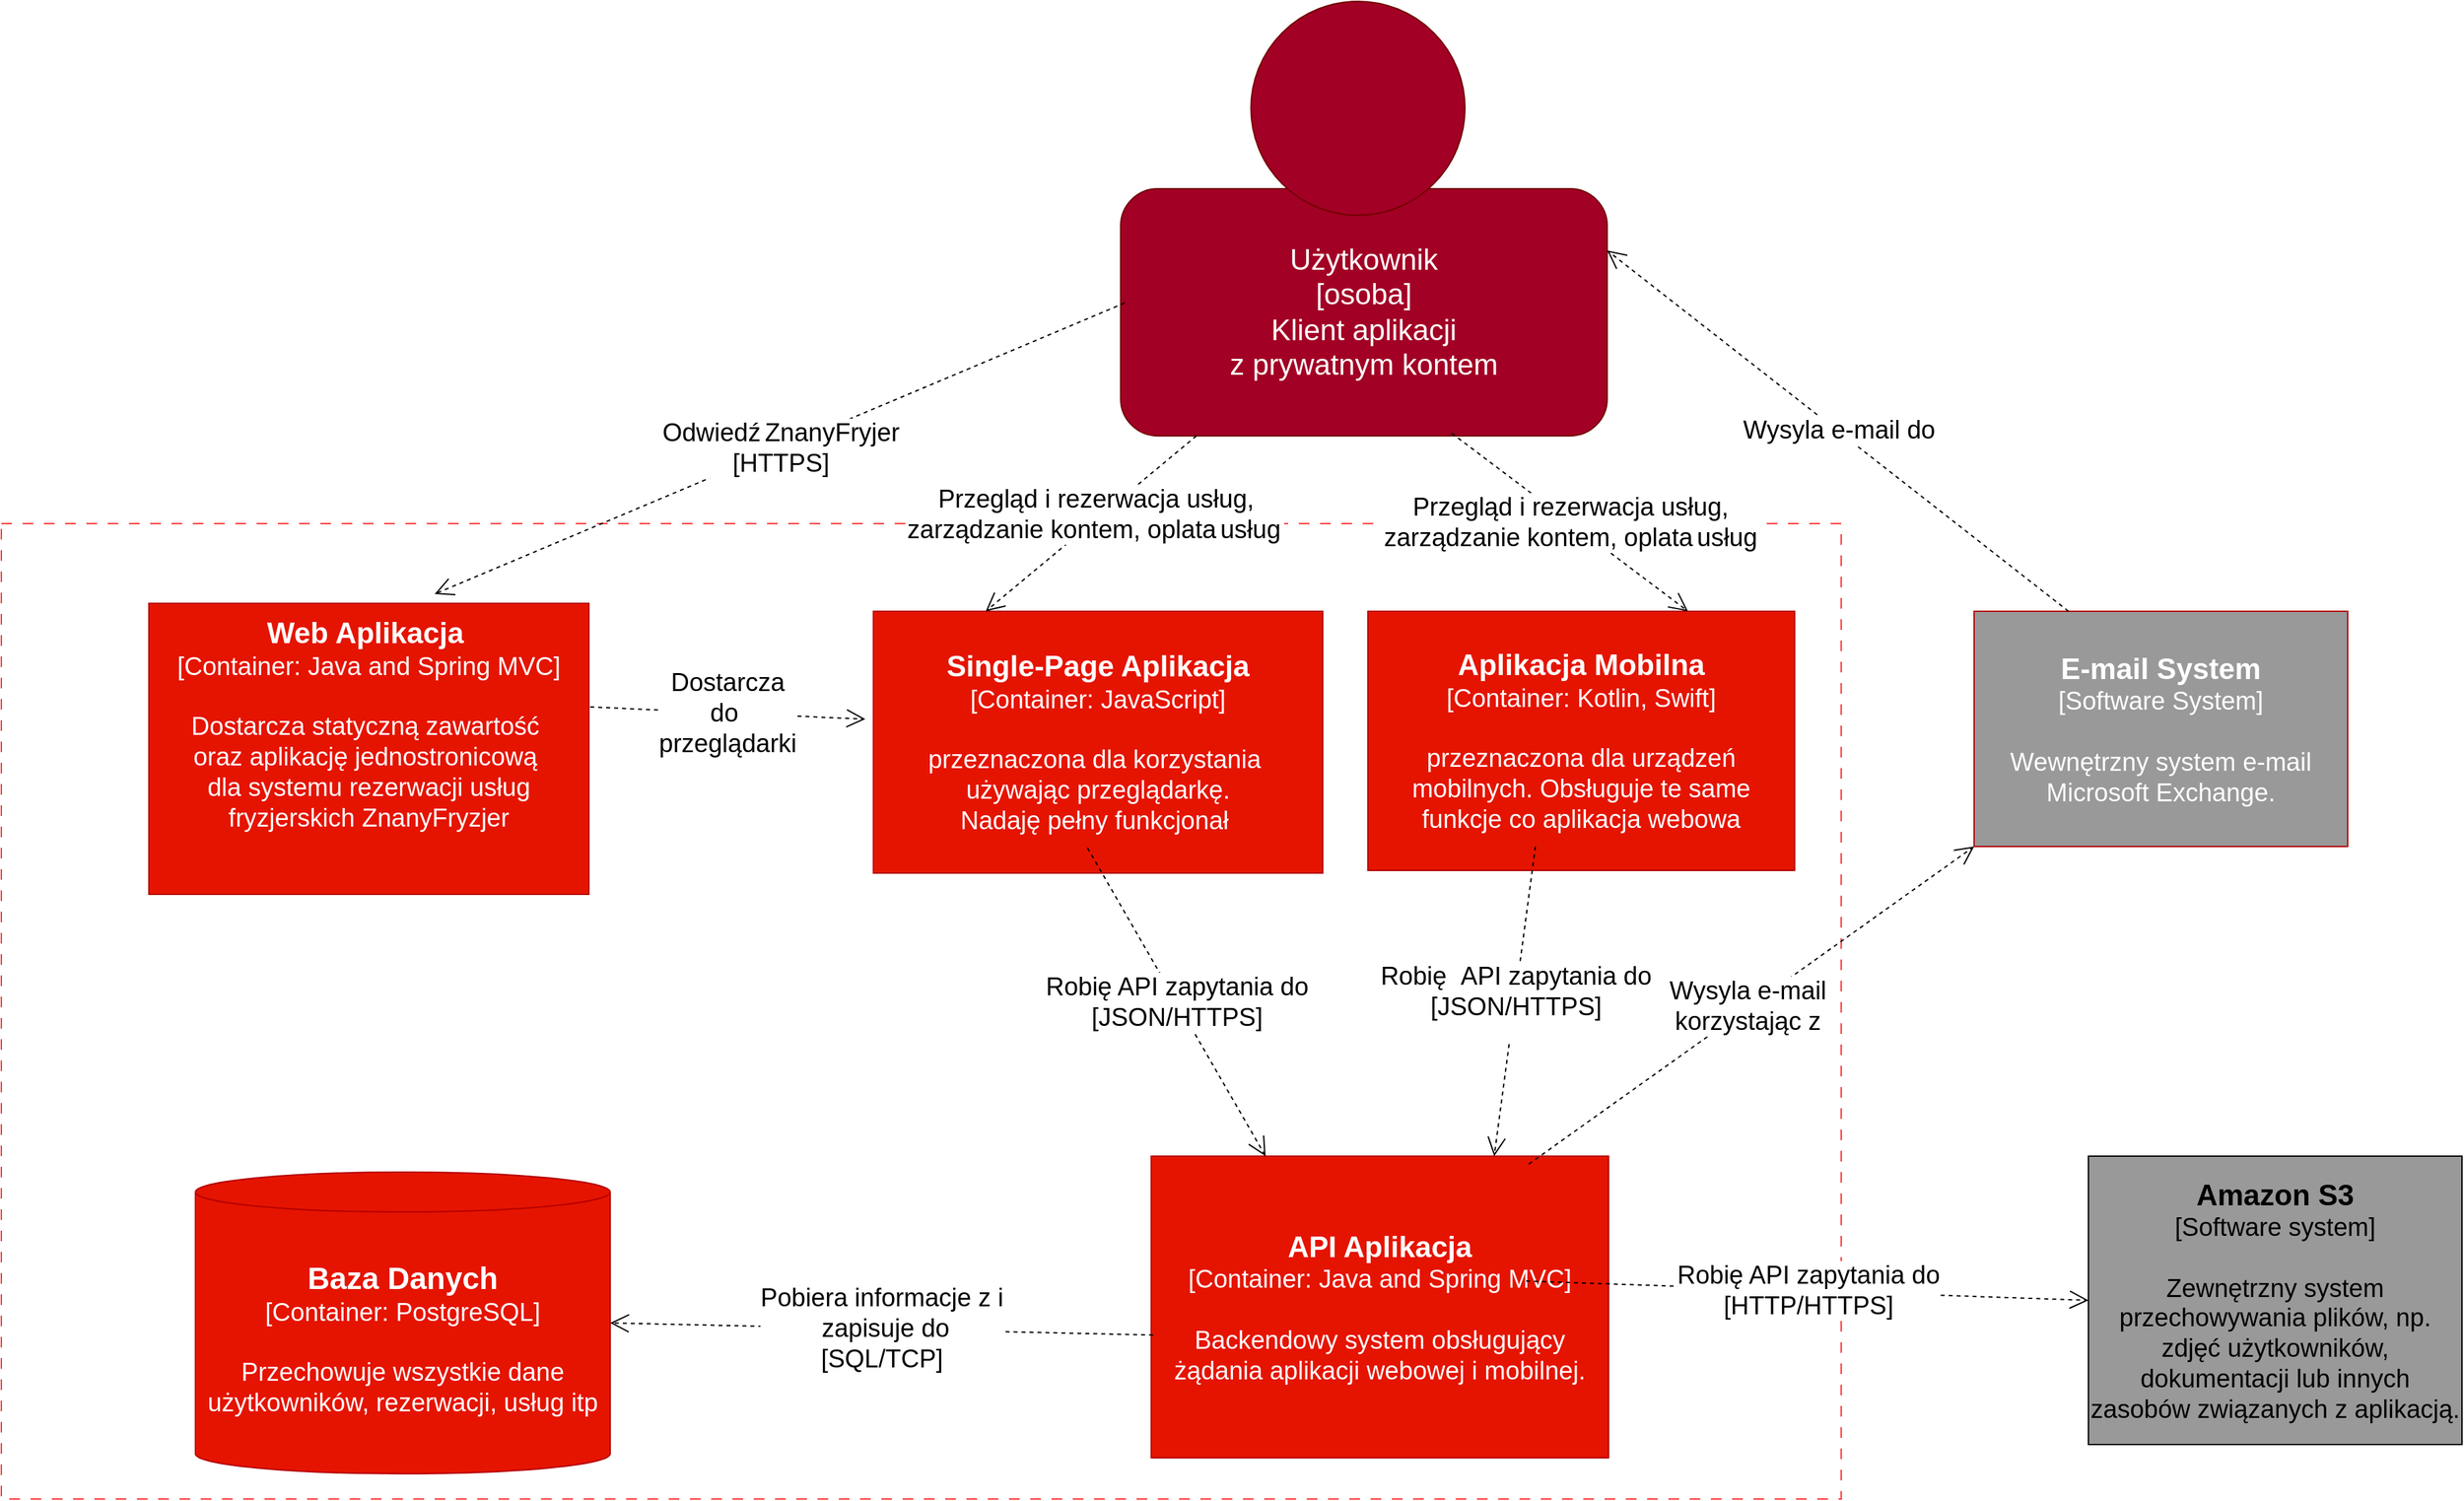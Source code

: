 <mxfile version="26.1.3">
  <diagram name="Page-1" id="3zGmeHMoxcLTCu4aQRj2">
    <mxGraphModel dx="2867" dy="2577" grid="0" gridSize="10" guides="1" tooltips="1" connect="1" arrows="1" fold="1" page="1" pageScale="1" pageWidth="827" pageHeight="1169" math="0" shadow="0">
      <root>
        <mxCell id="0" />
        <mxCell id="1" parent="0" />
        <mxCell id="CdNLvU-L0Fh2n5u2H3BX-19" value="" style="rounded=0;whiteSpace=wrap;html=1;dashed=1;dashPattern=8 8;strokeColor=#FF3333;" parent="1" vertex="1">
          <mxGeometry x="-327" y="272" width="1384" height="734" as="geometry" />
        </mxCell>
        <mxCell id="CdNLvU-L0Fh2n5u2H3BX-2" value="&lt;font style=&quot;font-size: 22px;&quot;&gt;Użytkownik&lt;/font&gt;&lt;div&gt;&lt;font style=&quot;font-size: 22px;&quot;&gt;[osoba]&lt;/font&gt;&lt;/div&gt;&lt;div&gt;&lt;div&gt;&lt;font style=&quot;font-size: 22px;&quot;&gt;Klient aplikacji&lt;/font&gt;&lt;/div&gt;&lt;div&gt;&lt;font style=&quot;font-size: 22px;&quot;&gt;z prywatnym kontem&lt;/font&gt;&lt;/div&gt;&lt;/div&gt;" style="rounded=1;whiteSpace=wrap;html=1;fillColor=#a20025;fontColor=#ffffff;strokeColor=#6F0000;" parent="1" vertex="1">
          <mxGeometry x="515" y="20" width="366" height="186" as="geometry" />
        </mxCell>
        <mxCell id="CdNLvU-L0Fh2n5u2H3BX-3" value="" style="ellipse;whiteSpace=wrap;html=1;aspect=fixed;fillColor=#a20025;fontColor=#ffffff;strokeColor=#6F0000;" parent="1" vertex="1">
          <mxGeometry x="613" y="-121" width="161" height="161" as="geometry" />
        </mxCell>
        <mxCell id="CdNLvU-L0Fh2n5u2H3BX-5" value="&lt;font&gt;&lt;b&gt;&lt;font style=&quot;font-size: 22px;&quot;&gt;Web Aplikacja&lt;/font&gt;&lt;/b&gt;&lt;span style=&quot;font-size: 19px;&quot;&gt;&amp;nbsp;&lt;/span&gt;&lt;/font&gt;&lt;div&gt;&lt;font style=&quot;font-size: 19px;&quot;&gt;[Container: Java and Spring MVC]&lt;/font&gt;&lt;/div&gt;&lt;div&gt;&lt;font style=&quot;font-size: 19px;&quot;&gt;&lt;br&gt;&lt;/font&gt;&lt;/div&gt;&lt;div&gt;&lt;font style=&quot;font-size: 19px;&quot;&gt;&lt;span style=&quot;text-align: start;&quot;&gt;Dostarcza statyczną zawartość&amp;nbsp;&lt;/span&gt;&lt;/font&gt;&lt;/div&gt;&lt;div&gt;&lt;font style=&quot;font-size: 19px;&quot;&gt;&lt;span style=&quot;text-align: start;&quot;&gt;oraz aplikację jednostronicową&amp;nbsp;&lt;/span&gt;&lt;/font&gt;&lt;/div&gt;&lt;div&gt;&lt;font&gt;&lt;span style=&quot;text-align: start;&quot;&gt;&lt;font style=&quot;font-size: 19px;&quot;&gt;dla systemu rezerwacji usług fryzjerskich ZnanyFryzjer&lt;/font&gt;&lt;/span&gt;&lt;br&gt;&lt;/font&gt;&lt;/div&gt;&lt;div&gt;&lt;span style=&quot;font-size: 19px;&quot;&gt;&lt;br&gt;&lt;/span&gt;&lt;div&gt;&lt;br&gt;&lt;/div&gt;&lt;/div&gt;" style="rounded=0;whiteSpace=wrap;html=1;fillColor=#e51400;fontColor=#ffffff;strokeColor=#B20000;" parent="1" vertex="1">
          <mxGeometry x="-216" y="332" width="331" height="219" as="geometry" />
        </mxCell>
        <mxCell id="CdNLvU-L0Fh2n5u2H3BX-6" value="&lt;font style=&quot;font-size: 22px;&quot;&gt;&lt;b&gt;Single-Page Aplikacja&lt;/b&gt;&lt;/font&gt;&lt;div&gt;&lt;font style=&quot;font-size: 19px;&quot;&gt;[Container: JavaScript]&lt;/font&gt;&lt;/div&gt;&lt;div&gt;&lt;font style=&quot;font-size: 19px;&quot;&gt;&lt;br&gt;&lt;/font&gt;&lt;/div&gt;&lt;div style=&quot;text-align: center;&quot;&gt;&lt;font&gt;&lt;span style=&quot;font-size: 19px; text-align: start;&quot;&gt;p&lt;/span&gt;&lt;span style=&quot;text-align: start;&quot;&gt;&lt;span style=&quot;font-size: 19px;&quot;&gt;rzeznaczona dla korzystania&amp;nbsp;&lt;/span&gt;&lt;/span&gt;&lt;/font&gt;&lt;/div&gt;&lt;div style=&quot;text-align: center;&quot;&gt;&lt;font&gt;&lt;span style=&quot;text-align: start;&quot;&gt;&lt;span style=&quot;font-size: 19px;&quot;&gt;używając przeglądarkę.&lt;/span&gt;&lt;/span&gt;&lt;/font&gt;&lt;/div&gt;&lt;div style=&quot;text-align: center;&quot;&gt;&lt;font&gt;&lt;span style=&quot;text-align: start;&quot;&gt;&lt;span style=&quot;font-size: 19px;&quot;&gt;&amp;nbsp;&lt;/span&gt;&lt;/span&gt;&lt;span style=&quot;font-size: 19px;&quot;&gt;Nadaję pełny funkcjonał &amp;nbsp;&lt;/span&gt;&lt;br&gt;&lt;/font&gt;&lt;/div&gt;" style="rounded=0;whiteSpace=wrap;html=1;fillColor=#e51400;fontColor=#ffffff;strokeColor=#B20000;" parent="1" vertex="1">
          <mxGeometry x="329" y="338" width="338" height="197" as="geometry" />
        </mxCell>
        <mxCell id="CdNLvU-L0Fh2n5u2H3BX-7" value="&lt;font style=&quot;font-size: 22px;&quot;&gt;&lt;b&gt;Aplikacja Mobilna&lt;/b&gt;&lt;/font&gt;&lt;div&gt;&lt;font style=&quot;font-size: 19px;&quot;&gt;[Container: Kotlin, Swift]&lt;/font&gt;&lt;/div&gt;&lt;div&gt;&lt;font style=&quot;font-size: 19px;&quot;&gt;&lt;br&gt;&lt;/font&gt;&lt;/div&gt;&lt;div&gt;&lt;font&gt;&lt;font style=&quot;font-size: 19px;&quot;&gt;&lt;span style=&quot;text-align: start;&quot;&gt;p&lt;/span&gt;&lt;span style=&quot;text-align: start;&quot;&gt;&lt;font&gt;rzeznaczona dla urządzeń mobilnych. Obsługuje te same funkcje co aplikacja webowa&lt;/font&gt;&lt;/span&gt;&lt;/font&gt;&lt;br&gt;&lt;/font&gt;&lt;/div&gt;" style="rounded=0;whiteSpace=wrap;html=1;fillColor=#e51400;fontColor=#ffffff;strokeColor=#B20000;" parent="1" vertex="1">
          <mxGeometry x="701" y="338" width="321" height="195" as="geometry" />
        </mxCell>
        <mxCell id="CdNLvU-L0Fh2n5u2H3BX-8" value="&lt;font style=&quot;font-size: 22px;&quot;&gt;&lt;b&gt;E-mail System&lt;/b&gt;&lt;/font&gt;&lt;div&gt;&lt;font style=&quot;font-size: 19px;&quot;&gt;[Software System]&lt;/font&gt;&lt;/div&gt;&lt;div&gt;&lt;font style=&quot;font-size: 19px;&quot;&gt;&lt;br&gt;&lt;/font&gt;&lt;/div&gt;&lt;div&gt;&lt;font&gt;&lt;font style=&quot;font-size: 19px;&quot;&gt;Wewnętrzny system e-mail Microsoft Exchange.&lt;/font&gt;&lt;br&gt;&lt;/font&gt;&lt;/div&gt;" style="rounded=0;whiteSpace=wrap;html=1;fillColor=#999999;fontColor=#ffffff;strokeColor=#B20000;" parent="1" vertex="1">
          <mxGeometry x="1157" y="338" width="281" height="177" as="geometry" />
        </mxCell>
        <mxCell id="CdNLvU-L0Fh2n5u2H3BX-9" value="&lt;font style=&quot;font-size: 23px;&quot;&gt;&lt;b&gt;Baza Danych&lt;/b&gt;&lt;/font&gt;&lt;div&gt;&lt;font style=&quot;font-size: 19px;&quot;&gt;[Container: PostgreSQL]&lt;/font&gt;&lt;/div&gt;&lt;div&gt;&lt;font style=&quot;font-size: 19px;&quot;&gt;&lt;br&gt;&lt;/font&gt;&lt;/div&gt;&lt;div&gt;&lt;font&gt;&lt;span style=&quot;text-align: start;&quot;&gt;&lt;font style=&quot;font-size: 19px;&quot;&gt;Przechowuje wszystkie dane użytkowników, rezerwacji, usług itp&lt;/font&gt;&lt;/span&gt;&lt;br&gt;&lt;/font&gt;&lt;/div&gt;" style="shape=cylinder3;whiteSpace=wrap;html=1;boundedLbl=1;backgroundOutline=1;size=15;fillColor=#e51400;fontColor=#ffffff;strokeColor=#B20000;" parent="1" vertex="1">
          <mxGeometry x="-181" y="760" width="312" height="227" as="geometry" />
        </mxCell>
        <mxCell id="CdNLvU-L0Fh2n5u2H3BX-10" value="&lt;font style=&quot;font-size: 22px;&quot;&gt;&lt;b&gt;API Aplikacja&lt;/b&gt;&lt;/font&gt;&lt;div&gt;&lt;font style=&quot;font-size: 19px;&quot;&gt;[Container: Java and Spring MVC]&lt;/font&gt;&lt;/div&gt;&lt;div&gt;&lt;font style=&quot;font-size: 19px;&quot;&gt;&lt;br&gt;&lt;/font&gt;&lt;/div&gt;&lt;div&gt;&lt;font&gt;&lt;span style=&quot;text-align: start;&quot;&gt;&lt;font style=&quot;font-size: 19px;&quot;&gt;Backendowy system obsługujący żądania aplikacji webowej i mobilnej.&lt;/font&gt;&lt;/span&gt;&lt;br&gt;&lt;/font&gt;&lt;/div&gt;" style="rounded=0;whiteSpace=wrap;html=1;fillColor=#e51400;fontColor=#ffffff;strokeColor=#B20000;" parent="1" vertex="1">
          <mxGeometry x="538" y="748" width="344" height="227" as="geometry" />
        </mxCell>
        <mxCell id="CdNLvU-L0Fh2n5u2H3BX-11" value="&lt;font style=&quot;font-size: 22px;&quot;&gt;&lt;b&gt;Amazon S3&lt;/b&gt;&lt;/font&gt;&lt;div&gt;&lt;font style=&quot;font-size: 19px;&quot;&gt;[Software system]&lt;/font&gt;&lt;/div&gt;&lt;div&gt;&lt;font style=&quot;font-size: 19px;&quot;&gt;&lt;br&gt;&lt;/font&gt;&lt;/div&gt;&lt;div&gt;&lt;font&gt;&lt;span style=&quot;text-align: start;&quot;&gt;&lt;font style=&quot;font-size: 19px;&quot;&gt;Zewnętrzny system przechowywania plików, np. zdjęć użytkowników, dokumentacji lub innych zasobów związanych z aplikacją.&lt;/font&gt;&lt;/span&gt;&lt;br&gt;&lt;/font&gt;&lt;/div&gt;" style="rounded=0;whiteSpace=wrap;html=1;fillColor=#999999;" parent="1" vertex="1">
          <mxGeometry x="1243" y="748" width="281" height="217" as="geometry" />
        </mxCell>
        <mxCell id="CdNLvU-L0Fh2n5u2H3BX-18" value="&lt;font style=&quot;font-size: 19px;&quot;&gt;Odwiedź&lt;/font&gt; &lt;font style=&quot;font-size: 19px;&quot;&gt;ZnanyFryjer&lt;/font&gt;&lt;div&gt;&lt;font style=&quot;font-size: 19px;&quot;&gt;[HTTPS]&lt;/font&gt;&lt;/div&gt;" style="endArrow=open;endSize=12;dashed=1;html=1;rounded=0;" parent="1" edge="1">
          <mxGeometry width="160" relative="1" as="geometry">
            <mxPoint x="518" y="106" as="sourcePoint" />
            <mxPoint x="-1" y="325" as="targetPoint" />
          </mxGeometry>
        </mxCell>
        <mxCell id="CdNLvU-L0Fh2n5u2H3BX-20" value="&lt;span style=&quot;text-align: start; white-space: normal;&quot;&gt;&lt;font style=&quot;font-size: 19px;&quot;&gt;Dostarcza do&amp;nbsp;&lt;/font&gt;&lt;/span&gt;&lt;div&gt;&lt;span style=&quot;text-align: start; white-space: normal;&quot;&gt;&lt;font style=&quot;font-size: 19px;&quot;&gt;przeglądarki&lt;/font&gt;&lt;/span&gt;&lt;br&gt;&lt;/div&gt;" style="endArrow=open;endSize=12;dashed=1;html=1;rounded=0;entryX=-0.018;entryY=0.412;entryDx=0;entryDy=0;entryPerimeter=0;" parent="1" target="CdNLvU-L0Fh2n5u2H3BX-6" edge="1">
          <mxGeometry x="-0.002" width="160" relative="1" as="geometry">
            <mxPoint x="116" y="410" as="sourcePoint" />
            <mxPoint x="276" y="410" as="targetPoint" />
            <mxPoint as="offset" />
          </mxGeometry>
        </mxCell>
        <mxCell id="CdNLvU-L0Fh2n5u2H3BX-21" value="Use" style="endArrow=open;endSize=12;dashed=1;html=1;rounded=0;entryX=0.25;entryY=0;entryDx=0;entryDy=0;" parent="1" target="CdNLvU-L0Fh2n5u2H3BX-6" edge="1">
          <mxGeometry width="160" relative="1" as="geometry">
            <mxPoint x="572" y="206" as="sourcePoint" />
            <mxPoint x="732" y="206" as="targetPoint" />
          </mxGeometry>
        </mxCell>
        <mxCell id="CdNLvU-L0Fh2n5u2H3BX-29" value="&lt;font style=&quot;font-size: 19px;&quot;&gt;Przegląd i rezerwacja usług,&lt;/font&gt;&lt;div&gt;&lt;font style=&quot;font-size: 19px;&quot;&gt;zarządzanie&amp;nbsp;&lt;/font&gt;&lt;span style=&quot;font-size: 19px;&quot;&gt;kontem, oplata&lt;/span&gt;&lt;font&gt;&amp;nbsp;&lt;font style=&quot;font-size: 19px;&quot;&gt;usług&lt;/font&gt;&amp;nbsp;&lt;/font&gt;&lt;/div&gt;&lt;div&gt;&lt;/div&gt;" style="edgeLabel;html=1;align=center;verticalAlign=middle;resizable=0;points=[];" parent="CdNLvU-L0Fh2n5u2H3BX-21" vertex="1" connectable="0">
          <mxGeometry x="-0.067" y="-4" relative="1" as="geometry">
            <mxPoint as="offset" />
          </mxGeometry>
        </mxCell>
        <mxCell id="CdNLvU-L0Fh2n5u2H3BX-22" value="&lt;font style=&quot;font-size: 19px;&quot;&gt;Przegląd i rezerwacja usług,&lt;/font&gt;&lt;div&gt;&lt;font style=&quot;font-size: 19px;&quot;&gt;zarządzanie kontem,&amp;nbsp;&lt;/font&gt;&lt;span style=&quot;font-size: 19px;&quot;&gt;oplata&lt;/span&gt;&amp;nbsp;&lt;font style=&quot;font-size: 19px;&quot;&gt;usług&lt;/font&gt;&lt;/div&gt;" style="endArrow=open;endSize=12;dashed=1;html=1;rounded=0;entryX=0.75;entryY=0;entryDx=0;entryDy=0;" parent="1" target="CdNLvU-L0Fh2n5u2H3BX-7" edge="1">
          <mxGeometry width="160" relative="1" as="geometry">
            <mxPoint x="764" y="204" as="sourcePoint" />
            <mxPoint x="648" y="336" as="targetPoint" />
          </mxGeometry>
        </mxCell>
        <mxCell id="CdNLvU-L0Fh2n5u2H3BX-23" value="&lt;font style=&quot;font-size: 19px;&quot;&gt;Wysyla e-mail do&lt;/font&gt;" style="endArrow=open;endSize=12;dashed=1;html=1;rounded=0;entryX=1;entryY=0.25;entryDx=0;entryDy=0;" parent="1" target="CdNLvU-L0Fh2n5u2H3BX-2" edge="1">
          <mxGeometry x="-0.001" width="160" relative="1" as="geometry">
            <mxPoint x="1228" y="338" as="sourcePoint" />
            <mxPoint x="1388" y="338" as="targetPoint" />
            <mxPoint as="offset" />
          </mxGeometry>
        </mxCell>
        <mxCell id="CdNLvU-L0Fh2n5u2H3BX-24" value="&lt;font style=&quot;font-size: 19px;&quot;&gt;Robię API zapytania do&lt;/font&gt;&lt;div&gt;&lt;font style=&quot;font-size: 19px;&quot;&gt;[JSON/HTTPS]&lt;/font&gt;&lt;/div&gt;" style="endArrow=open;endSize=12;dashed=1;html=1;rounded=0;entryX=0.25;entryY=0;entryDx=0;entryDy=0;" parent="1" target="CdNLvU-L0Fh2n5u2H3BX-10" edge="1">
          <mxGeometry x="-0.005" width="160" relative="1" as="geometry">
            <mxPoint x="490" y="516" as="sourcePoint" />
            <mxPoint x="650" y="516" as="targetPoint" />
            <mxPoint as="offset" />
          </mxGeometry>
        </mxCell>
        <mxCell id="CdNLvU-L0Fh2n5u2H3BX-25" value="&lt;font style=&quot;font-size: 19px;&quot;&gt;Robię &amp;nbsp;API zapytania do&lt;/font&gt;&lt;div&gt;&lt;font style=&quot;font-size: 19px;&quot;&gt;[JSON/HTTPS]&lt;br&gt;&lt;/font&gt;&lt;div&gt;&lt;br&gt;&lt;/div&gt;&lt;/div&gt;" style="endArrow=open;endSize=12;dashed=1;html=1;rounded=0;entryX=0.75;entryY=0;entryDx=0;entryDy=0;" parent="1" target="CdNLvU-L0Fh2n5u2H3BX-10" edge="1">
          <mxGeometry width="160" relative="1" as="geometry">
            <mxPoint x="827" y="515" as="sourcePoint" />
            <mxPoint x="945" y="747" as="targetPoint" />
          </mxGeometry>
        </mxCell>
        <mxCell id="CdNLvU-L0Fh2n5u2H3BX-26" value="&lt;font style=&quot;font-size: 19px;&quot;&gt;Pobiera informacje z i&lt;/font&gt;&lt;div&gt;&lt;font style=&quot;font-size: 19px;&quot;&gt;&amp;nbsp;zapisuje do&lt;/font&gt;&lt;/div&gt;&lt;div&gt;&lt;font style=&quot;font-size: 19px;&quot;&gt;[SQL/TCP]&lt;/font&gt;&lt;/div&gt;" style="endArrow=open;endSize=12;dashed=1;html=1;rounded=0;entryX=1;entryY=0.5;entryDx=0;entryDy=0;entryPerimeter=0;exitX=0.004;exitY=0.593;exitDx=0;exitDy=0;exitPerimeter=0;" parent="1" source="CdNLvU-L0Fh2n5u2H3BX-10" target="CdNLvU-L0Fh2n5u2H3BX-9" edge="1">
          <mxGeometry width="160" relative="1" as="geometry">
            <mxPoint x="534" y="832" as="sourcePoint" />
            <mxPoint x="694" y="832" as="targetPoint" />
          </mxGeometry>
        </mxCell>
        <mxCell id="CdNLvU-L0Fh2n5u2H3BX-27" value="&lt;font style=&quot;font-size: 19px;&quot;&gt;Wysyla e-mail&amp;nbsp;&lt;/font&gt;&lt;div&gt;&lt;font style=&quot;font-size: 19px;&quot;&gt;korzystając z&amp;nbsp;&lt;/font&gt;&lt;/div&gt;" style="endArrow=open;endSize=12;dashed=1;html=1;rounded=0;entryX=0;entryY=1;entryDx=0;entryDy=0;" parent="1" target="CdNLvU-L0Fh2n5u2H3BX-8" edge="1">
          <mxGeometry x="-0.004" width="160" relative="1" as="geometry">
            <mxPoint x="822" y="754" as="sourcePoint" />
            <mxPoint x="982" y="754" as="targetPoint" />
            <mxPoint as="offset" />
          </mxGeometry>
        </mxCell>
        <mxCell id="CdNLvU-L0Fh2n5u2H3BX-28" value="&lt;font style=&quot;font-size: 19px;&quot;&gt;Robię API zapytania do&lt;/font&gt;&lt;div&gt;&lt;font style=&quot;font-size: 19px;&quot;&gt;[HTTP/HTTPS]&lt;/font&gt;&lt;/div&gt;" style="endArrow=open;endSize=12;dashed=1;html=1;rounded=0;entryX=0;entryY=0.5;entryDx=0;entryDy=0;" parent="1" target="CdNLvU-L0Fh2n5u2H3BX-11" edge="1">
          <mxGeometry x="0.001" width="160" relative="1" as="geometry">
            <mxPoint x="820" y="842" as="sourcePoint" />
            <mxPoint x="980" y="842" as="targetPoint" />
            <mxPoint as="offset" />
          </mxGeometry>
        </mxCell>
      </root>
    </mxGraphModel>
  </diagram>
</mxfile>
